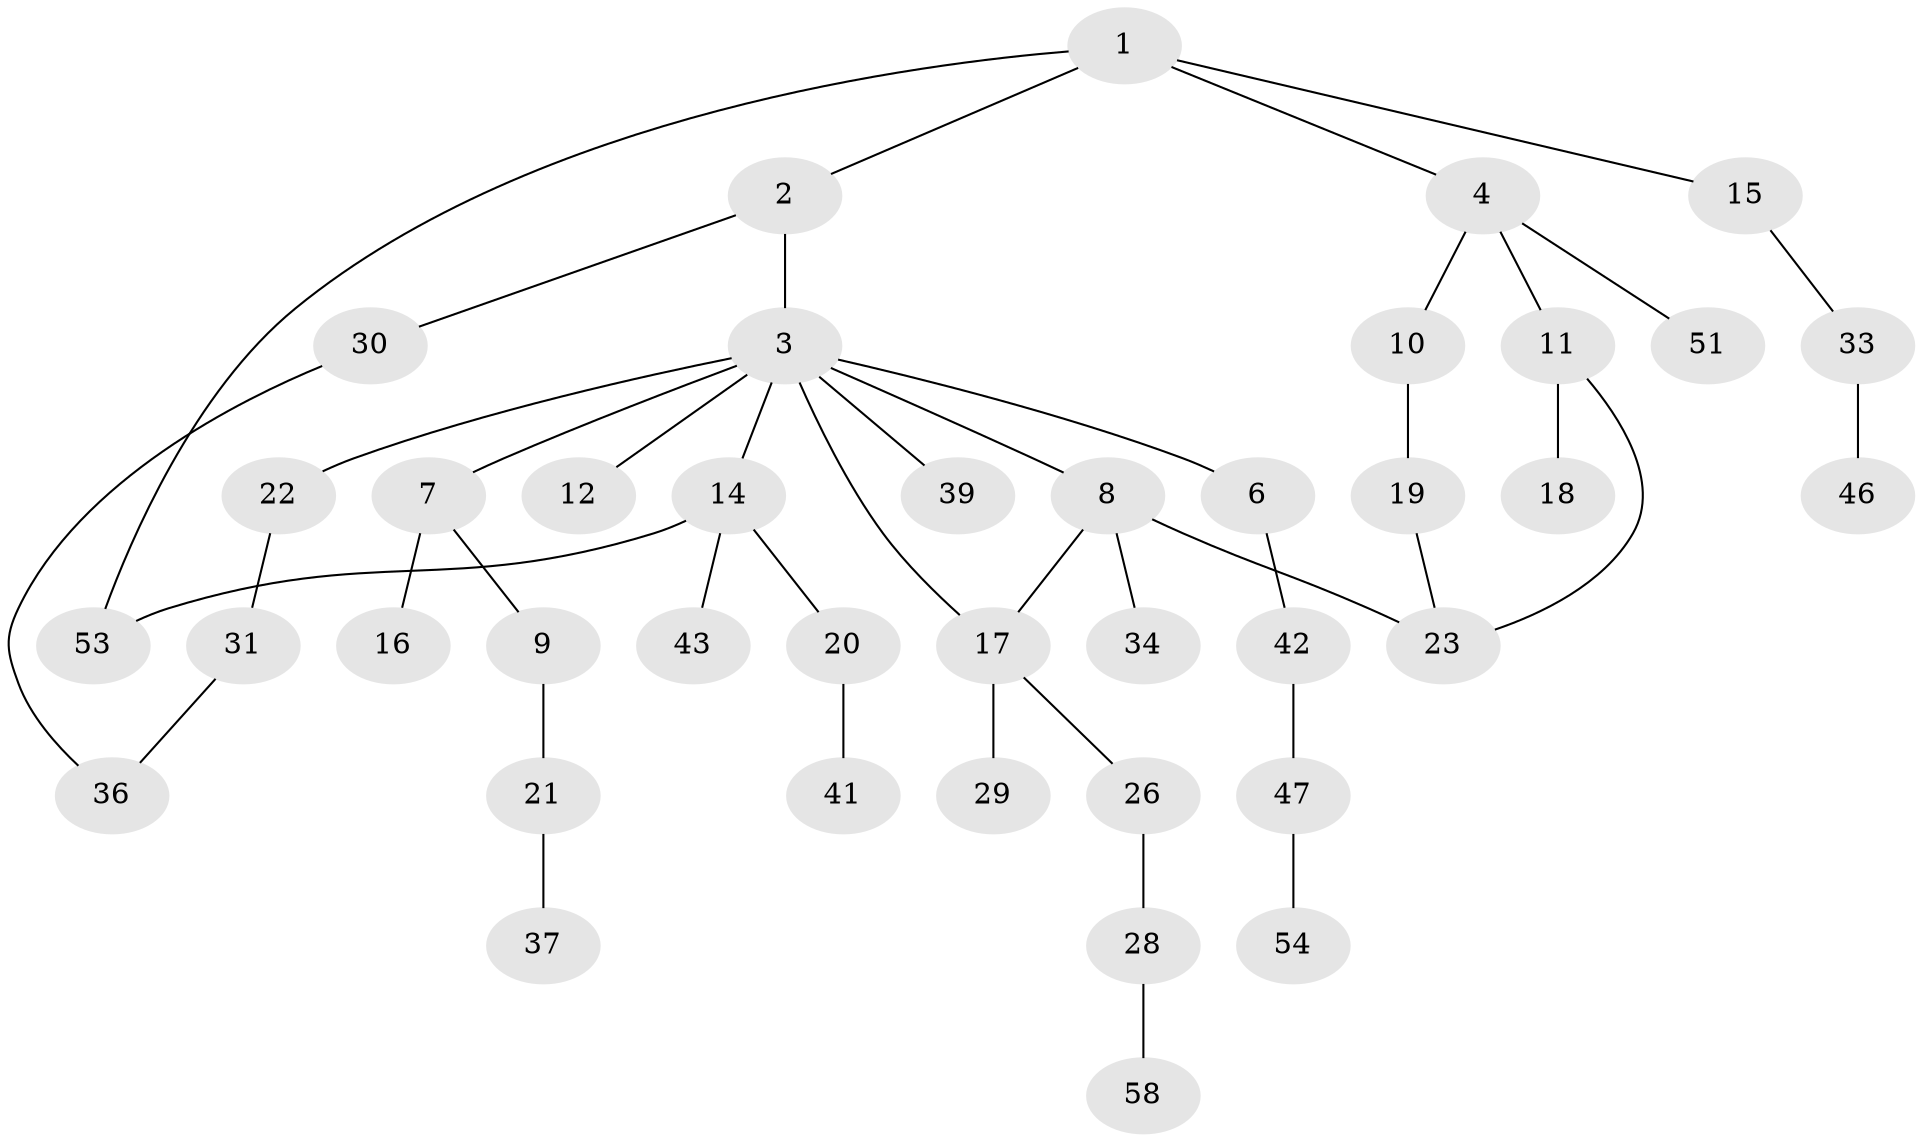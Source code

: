 // Generated by graph-tools (version 1.1) at 2025/23/03/03/25 07:23:33]
// undirected, 40 vertices, 44 edges
graph export_dot {
graph [start="1"]
  node [color=gray90,style=filled];
  1 [super="+40"];
  2 [super="+25"];
  3 [super="+5"];
  4 [super="+45"];
  6;
  7;
  8;
  9 [super="+35"];
  10 [super="+13"];
  11 [super="+27"];
  12;
  14;
  15 [super="+52"];
  16;
  17 [super="+55"];
  18 [super="+32"];
  19 [super="+49"];
  20;
  21;
  22;
  23 [super="+24"];
  26;
  28 [super="+38"];
  29 [super="+44"];
  30;
  31 [super="+50"];
  33;
  34;
  36 [super="+56"];
  37;
  39;
  41;
  42 [super="+48"];
  43;
  46;
  47 [super="+57"];
  51;
  53;
  54;
  58;
  1 -- 2;
  1 -- 4;
  1 -- 15;
  1 -- 53;
  2 -- 3;
  2 -- 30;
  3 -- 6;
  3 -- 22;
  3 -- 39;
  3 -- 7;
  3 -- 8;
  3 -- 12;
  3 -- 14;
  3 -- 17;
  4 -- 10;
  4 -- 11;
  4 -- 51;
  6 -- 42;
  7 -- 9;
  7 -- 16;
  8 -- 17;
  8 -- 23 [weight=2];
  8 -- 34;
  9 -- 21;
  10 -- 19;
  11 -- 18;
  11 -- 23;
  14 -- 20;
  14 -- 43;
  14 -- 53;
  15 -- 33;
  17 -- 26;
  17 -- 29;
  19 -- 23;
  20 -- 41;
  21 -- 37;
  22 -- 31;
  26 -- 28;
  28 -- 58;
  30 -- 36;
  31 -- 36;
  33 -- 46;
  42 -- 47;
  47 -- 54;
}
